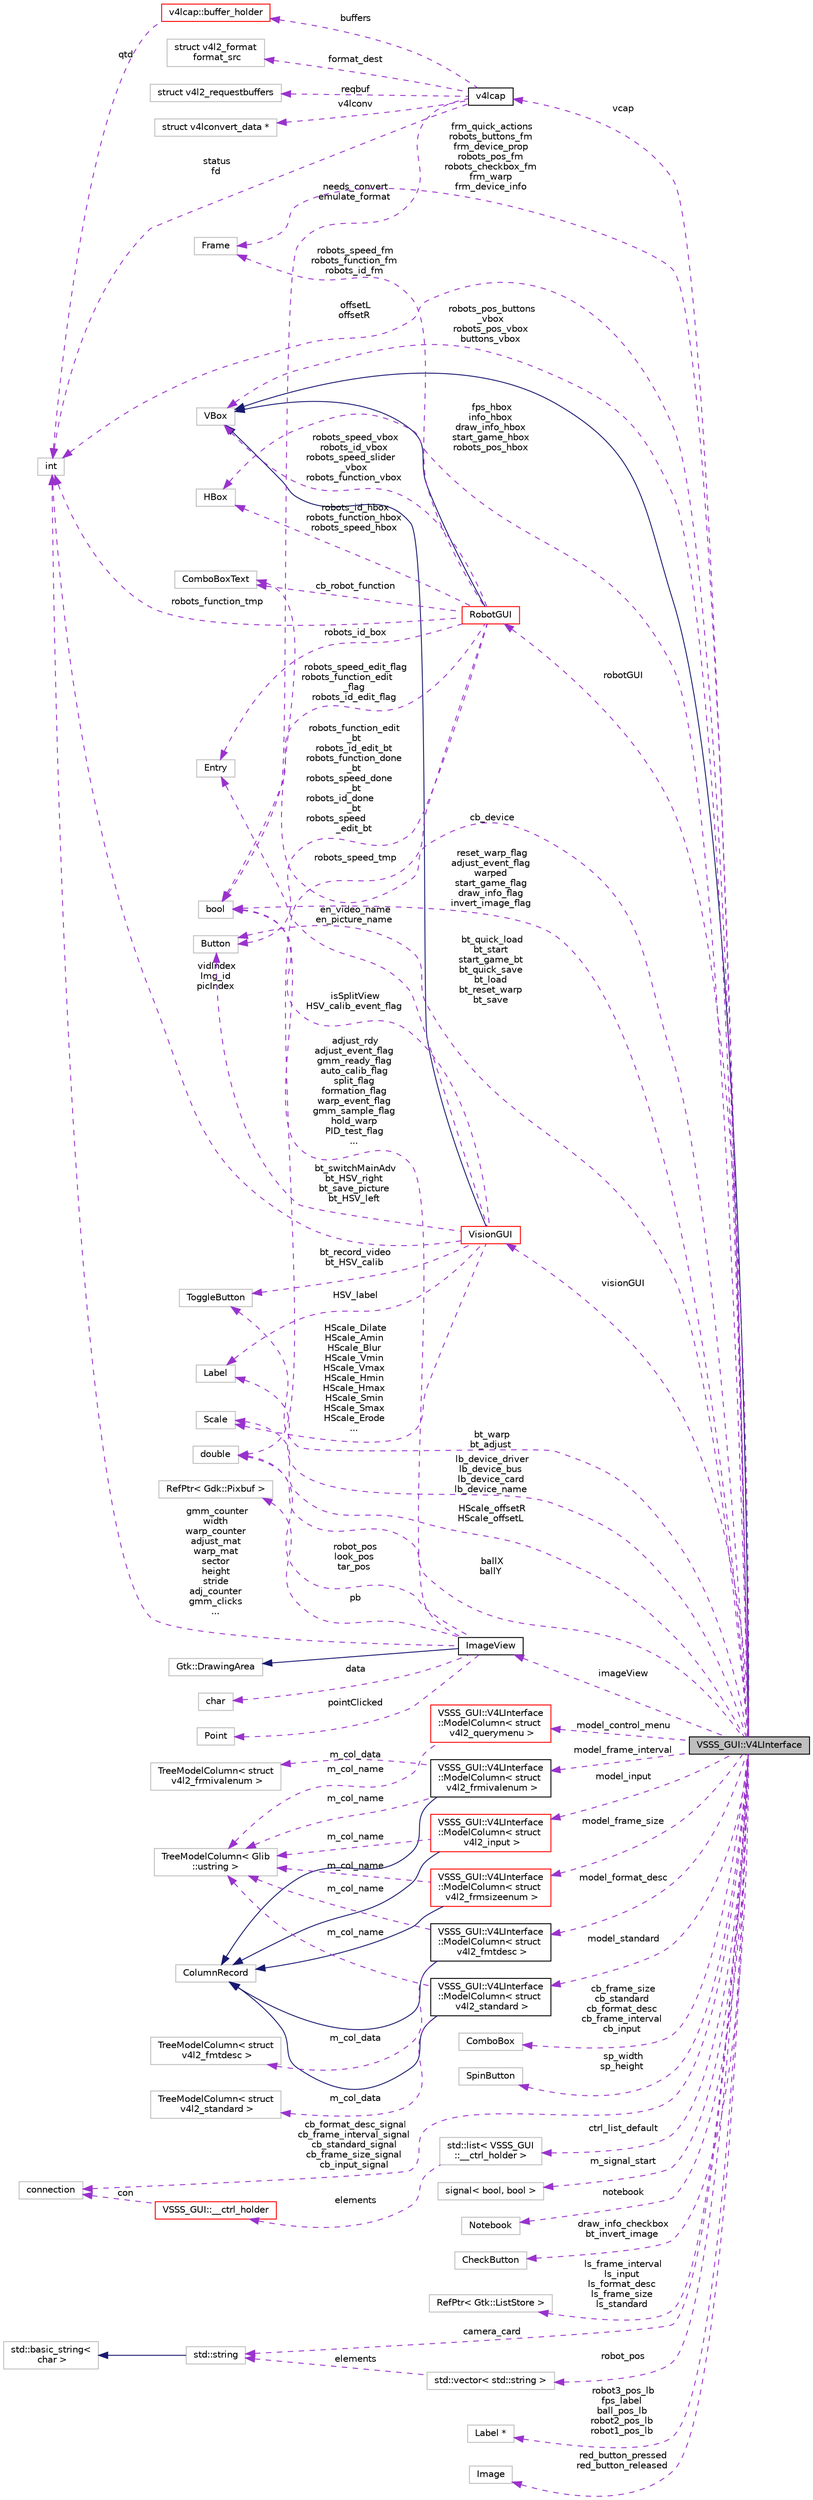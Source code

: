 digraph "VSSS_GUI::V4LInterface"
{
 // INTERACTIVE_SVG=YES
  edge [fontname="Helvetica",fontsize="10",labelfontname="Helvetica",labelfontsize="10"];
  node [fontname="Helvetica",fontsize="10",shape=record];
  rankdir="LR";
  Node2 [label="VSSS_GUI::V4LInterface",height=0.2,width=0.4,color="black", fillcolor="grey75", style="filled", fontcolor="black"];
  Node3 -> Node2 [dir="back",color="midnightblue",fontsize="10",style="solid",fontname="Helvetica"];
  Node3 [label="VBox",height=0.2,width=0.4,color="grey75", fillcolor="white", style="filled"];
  Node4 -> Node2 [dir="back",color="darkorchid3",fontsize="10",style="dashed",label=" model_frame_interval" ,fontname="Helvetica"];
  Node4 [label="VSSS_GUI::V4LInterface\l::ModelColumn\< struct\l v4l2_frmivalenum \>",height=0.2,width=0.4,color="black", fillcolor="white", style="filled",URL="$class_v_s_s_s___g_u_i_1_1_v4_l_interface_1_1_model_column.html"];
  Node5 -> Node4 [dir="back",color="midnightblue",fontsize="10",style="solid",fontname="Helvetica"];
  Node5 [label="ColumnRecord",height=0.2,width=0.4,color="grey75", fillcolor="white", style="filled"];
  Node6 -> Node4 [dir="back",color="darkorchid3",fontsize="10",style="dashed",label=" m_col_name" ,fontname="Helvetica"];
  Node6 [label="TreeModelColumn\< Glib\l::ustring \>",height=0.2,width=0.4,color="grey75", fillcolor="white", style="filled"];
  Node7 -> Node4 [dir="back",color="darkorchid3",fontsize="10",style="dashed",label=" m_col_data" ,fontname="Helvetica"];
  Node7 [label="TreeModelColumn\< struct\l v4l2_frmivalenum \>",height=0.2,width=0.4,color="grey75", fillcolor="white", style="filled"];
  Node8 -> Node2 [dir="back",color="darkorchid3",fontsize="10",style="dashed",label=" ballX\nballY" ,fontname="Helvetica"];
  Node8 [label="double",height=0.2,width=0.4,color="grey75", fillcolor="white", style="filled"];
  Node9 -> Node2 [dir="back",color="darkorchid3",fontsize="10",style="dashed",label=" imageView" ,fontname="Helvetica"];
  Node9 [label="ImageView",height=0.2,width=0.4,color="black", fillcolor="white", style="filled",URL="$class_image_view.html"];
  Node10 -> Node9 [dir="back",color="midnightblue",fontsize="10",style="solid",fontname="Helvetica"];
  Node10 [label="Gtk::DrawingArea",height=0.2,width=0.4,color="grey75", fillcolor="white", style="filled"];
  Node11 -> Node9 [dir="back",color="darkorchid3",fontsize="10",style="dashed",label=" pointClicked" ,fontname="Helvetica"];
  Node11 [label="Point",height=0.2,width=0.4,color="grey75", fillcolor="white", style="filled"];
  Node8 -> Node9 [dir="back",color="darkorchid3",fontsize="10",style="dashed",label=" robot_pos\nlook_pos\ntar_pos" ,fontname="Helvetica"];
  Node12 -> Node9 [dir="back",color="darkorchid3",fontsize="10",style="dashed",label=" data" ,fontname="Helvetica"];
  Node12 [label="char",height=0.2,width=0.4,color="grey75", fillcolor="white", style="filled"];
  Node13 -> Node9 [dir="back",color="darkorchid3",fontsize="10",style="dashed",label=" gmm_counter\nwidth\nwarp_counter\nadjust_mat\nwarp_mat\nsector\nheight\nstride\nadj_counter\ngmm_clicks\n..." ,fontname="Helvetica"];
  Node13 [label="int",height=0.2,width=0.4,color="grey75", fillcolor="white", style="filled"];
  Node14 -> Node9 [dir="back",color="darkorchid3",fontsize="10",style="dashed",label=" adjust_rdy\nadjust_event_flag\ngmm_ready_flag\nauto_calib_flag\nsplit_flag\nformation_flag\nwarp_event_flag\ngmm_sample_flag\nhold_warp\nPID_test_flag\n..." ,fontname="Helvetica"];
  Node14 [label="bool",height=0.2,width=0.4,color="grey75", fillcolor="white", style="filled"];
  Node15 -> Node9 [dir="back",color="darkorchid3",fontsize="10",style="dashed",label=" pb" ,fontname="Helvetica"];
  Node15 [label="RefPtr\< Gdk::Pixbuf \>",height=0.2,width=0.4,color="grey75", fillcolor="white", style="filled"];
  Node16 -> Node2 [dir="back",color="darkorchid3",fontsize="10",style="dashed",label=" model_format_desc" ,fontname="Helvetica"];
  Node16 [label="VSSS_GUI::V4LInterface\l::ModelColumn\< struct\l v4l2_fmtdesc \>",height=0.2,width=0.4,color="black", fillcolor="white", style="filled",URL="$class_v_s_s_s___g_u_i_1_1_v4_l_interface_1_1_model_column.html"];
  Node5 -> Node16 [dir="back",color="midnightblue",fontsize="10",style="solid",fontname="Helvetica"];
  Node17 -> Node16 [dir="back",color="darkorchid3",fontsize="10",style="dashed",label=" m_col_data" ,fontname="Helvetica"];
  Node17 [label="TreeModelColumn\< struct\l v4l2_fmtdesc \>",height=0.2,width=0.4,color="grey75", fillcolor="white", style="filled"];
  Node6 -> Node16 [dir="back",color="darkorchid3",fontsize="10",style="dashed",label=" m_col_name" ,fontname="Helvetica"];
  Node18 -> Node2 [dir="back",color="darkorchid3",fontsize="10",style="dashed",label=" cb_frame_size\ncb_standard\ncb_format_desc\ncb_frame_interval\ncb_input" ,fontname="Helvetica"];
  Node18 [label="ComboBox",height=0.2,width=0.4,color="grey75", fillcolor="white", style="filled"];
  Node19 -> Node2 [dir="back",color="darkorchid3",fontsize="10",style="dashed",label=" sp_width\nsp_height" ,fontname="Helvetica"];
  Node19 [label="SpinButton",height=0.2,width=0.4,color="grey75", fillcolor="white", style="filled"];
  Node20 -> Node2 [dir="back",color="darkorchid3",fontsize="10",style="dashed",label=" cb_format_desc_signal\ncb_frame_interval_signal\ncb_standard_signal\ncb_frame_size_signal\ncb_input_signal" ,fontname="Helvetica"];
  Node20 [label="connection",height=0.2,width=0.4,color="grey75", fillcolor="white", style="filled"];
  Node21 -> Node2 [dir="back",color="darkorchid3",fontsize="10",style="dashed",label=" model_standard" ,fontname="Helvetica"];
  Node21 [label="VSSS_GUI::V4LInterface\l::ModelColumn\< struct\l v4l2_standard \>",height=0.2,width=0.4,color="black", fillcolor="white", style="filled",URL="$class_v_s_s_s___g_u_i_1_1_v4_l_interface_1_1_model_column.html"];
  Node5 -> Node21 [dir="back",color="midnightblue",fontsize="10",style="solid",fontname="Helvetica"];
  Node6 -> Node21 [dir="back",color="darkorchid3",fontsize="10",style="dashed",label=" m_col_name" ,fontname="Helvetica"];
  Node22 -> Node21 [dir="back",color="darkorchid3",fontsize="10",style="dashed",label=" m_col_data" ,fontname="Helvetica"];
  Node22 [label="TreeModelColumn\< struct\l v4l2_standard \>",height=0.2,width=0.4,color="grey75", fillcolor="white", style="filled"];
  Node23 -> Node2 [dir="back",color="darkorchid3",fontsize="10",style="dashed",label=" lb_device_driver\nlb_device_bus\nlb_device_card\nlb_device_name" ,fontname="Helvetica"];
  Node23 [label="Label",height=0.2,width=0.4,color="grey75", fillcolor="white", style="filled"];
  Node24 -> Node2 [dir="back",color="darkorchid3",fontsize="10",style="dashed",label=" m_signal_start" ,fontname="Helvetica"];
  Node24 [label="signal\< bool, bool \>",height=0.2,width=0.4,color="grey75", fillcolor="white", style="filled"];
  Node3 -> Node2 [dir="back",color="darkorchid3",fontsize="10",style="dashed",label=" robots_pos_buttons\l_vbox\nrobots_pos_vbox\nbuttons_vbox" ,fontname="Helvetica"];
  Node25 -> Node2 [dir="back",color="darkorchid3",fontsize="10",style="dashed",label=" notebook" ,fontname="Helvetica"];
  Node25 [label="Notebook",height=0.2,width=0.4,color="grey75", fillcolor="white", style="filled"];
  Node26 -> Node2 [dir="back",color="darkorchid3",fontsize="10",style="dashed",label=" vcap" ,fontname="Helvetica"];
  Node26 [label="v4lcap",height=0.2,width=0.4,color="black", fillcolor="white", style="filled",URL="$classv4lcap.html"];
  Node27 -> Node26 [dir="back",color="darkorchid3",fontsize="10",style="dashed",label=" v4lconv" ,fontname="Helvetica"];
  Node27 [label="struct v4lconvert_data *",height=0.2,width=0.4,color="grey75", fillcolor="white", style="filled"];
  Node28 -> Node26 [dir="back",color="darkorchid3",fontsize="10",style="dashed",label=" format_dest" ,fontname="Helvetica"];
  Node28 [label="struct v4l2_format\l format_src",height=0.2,width=0.4,color="grey75", fillcolor="white", style="filled"];
  Node13 -> Node26 [dir="back",color="darkorchid3",fontsize="10",style="dashed",label=" status\nfd" ,fontname="Helvetica"];
  Node14 -> Node26 [dir="back",color="darkorchid3",fontsize="10",style="dashed",label=" needs_convert\nemulate_format" ,fontname="Helvetica"];
  Node29 -> Node26 [dir="back",color="darkorchid3",fontsize="10",style="dashed",label=" reqbuf" ,fontname="Helvetica"];
  Node29 [label="struct v4l2_requestbuffers",height=0.2,width=0.4,color="grey75", fillcolor="white", style="filled"];
  Node30 -> Node26 [dir="back",color="darkorchid3",fontsize="10",style="dashed",label=" buffers" ,fontname="Helvetica"];
  Node30 [label="v4lcap::buffer_holder",height=0.2,width=0.4,color="red", fillcolor="white", style="filled",URL="$structv4lcap_1_1buffer__holder.html"];
  Node13 -> Node30 [dir="back",color="darkorchid3",fontsize="10",style="dashed",label=" qtd" ,fontname="Helvetica"];
  Node34 -> Node2 [dir="back",color="darkorchid3",fontsize="10",style="dashed",label=" frm_quick_actions\nrobots_buttons_fm\nfrm_device_prop\nrobots_pos_fm\nrobots_checkbox_fm\nfrm_warp\nfrm_device_info" ,fontname="Helvetica"];
  Node34 [label="Frame",height=0.2,width=0.4,color="grey75", fillcolor="white", style="filled"];
  Node13 -> Node2 [dir="back",color="darkorchid3",fontsize="10",style="dashed",label=" offsetL\noffsetR" ,fontname="Helvetica"];
  Node35 -> Node2 [dir="back",color="darkorchid3",fontsize="10",style="dashed",label=" draw_info_checkbox\nbt_invert_image" ,fontname="Helvetica"];
  Node35 [label="CheckButton",height=0.2,width=0.4,color="grey75", fillcolor="white", style="filled"];
  Node36 -> Node2 [dir="back",color="darkorchid3",fontsize="10",style="dashed",label=" ls_frame_interval\nls_input\nls_format_desc\nls_frame_size\nls_standard" ,fontname="Helvetica"];
  Node36 [label="RefPtr\< Gtk::ListStore \>",height=0.2,width=0.4,color="grey75", fillcolor="white", style="filled"];
  Node37 -> Node2 [dir="back",color="darkorchid3",fontsize="10",style="dashed",label=" fps_hbox\ninfo_hbox\ndraw_info_hbox\nstart_game_hbox\nrobots_pos_hbox" ,fontname="Helvetica"];
  Node37 [label="HBox",height=0.2,width=0.4,color="grey75", fillcolor="white", style="filled"];
  Node14 -> Node2 [dir="back",color="darkorchid3",fontsize="10",style="dashed",label=" reset_warp_flag\nadjust_event_flag\nwarped\nstart_game_flag\ndraw_info_flag\ninvert_image_flag" ,fontname="Helvetica"];
  Node38 -> Node2 [dir="back",color="darkorchid3",fontsize="10",style="dashed",label=" ctrl_list_default" ,fontname="Helvetica"];
  Node38 [label="std::list\< VSSS_GUI\l::__ctrl_holder \>",height=0.2,width=0.4,color="grey75", fillcolor="white", style="filled"];
  Node39 -> Node38 [dir="back",color="darkorchid3",fontsize="10",style="dashed",label=" elements" ,fontname="Helvetica"];
  Node39 [label="VSSS_GUI::__ctrl_holder",height=0.2,width=0.4,color="red", fillcolor="white", style="filled",URL="$struct_v_s_s_s___g_u_i_1_1____ctrl__holder.html"];
  Node20 -> Node39 [dir="back",color="darkorchid3",fontsize="10",style="dashed",label=" con" ,fontname="Helvetica"];
  Node42 -> Node2 [dir="back",color="darkorchid3",fontsize="10",style="dashed",label=" camera_card" ,fontname="Helvetica"];
  Node42 [label="std::string",height=0.2,width=0.4,color="grey75", fillcolor="white", style="filled",tooltip="STL class. "];
  Node43 -> Node42 [dir="back",color="midnightblue",fontsize="10",style="solid",fontname="Helvetica"];
  Node43 [label="std::basic_string\<\l char \>",height=0.2,width=0.4,color="grey75", fillcolor="white", style="filled",tooltip="STL class. "];
  Node44 -> Node2 [dir="back",color="darkorchid3",fontsize="10",style="dashed",label=" visionGUI" ,fontname="Helvetica"];
  Node44 [label="VisionGUI",height=0.2,width=0.4,color="red", fillcolor="white", style="filled",URL="$class_vision_g_u_i.html"];
  Node3 -> Node44 [dir="back",color="midnightblue",fontsize="10",style="solid",fontname="Helvetica"];
  Node23 -> Node44 [dir="back",color="darkorchid3",fontsize="10",style="dashed",label=" HSV_label" ,fontname="Helvetica"];
  Node45 -> Node44 [dir="back",color="darkorchid3",fontsize="10",style="dashed",label=" en_video_name\nen_picture_name" ,fontname="Helvetica"];
  Node45 [label="Entry",height=0.2,width=0.4,color="grey75", fillcolor="white", style="filled"];
  Node13 -> Node44 [dir="back",color="darkorchid3",fontsize="10",style="dashed",label=" vidIndex\nImg_id\npicIndex" ,fontname="Helvetica"];
  Node14 -> Node44 [dir="back",color="darkorchid3",fontsize="10",style="dashed",label=" isSplitView\nHSV_calib_event_flag" ,fontname="Helvetica"];
  Node55 -> Node44 [dir="back",color="darkorchid3",fontsize="10",style="dashed",label=" HScale_Dilate\nHScale_Amin\nHScale_Blur\nHScale_Vmin\nHScale_Vmax\nHScale_Hmin\nHScale_Hmax\nHScale_Smin\nHScale_Smax\nHScale_Erode\n..." ,fontname="Helvetica"];
  Node55 [label="Scale",height=0.2,width=0.4,color="grey75", fillcolor="white", style="filled"];
  Node56 -> Node44 [dir="back",color="darkorchid3",fontsize="10",style="dashed",label=" bt_switchMainAdv\nbt_HSV_right\nbt_save_picture\nbt_HSV_left" ,fontname="Helvetica"];
  Node56 [label="Button",height=0.2,width=0.4,color="grey75", fillcolor="white", style="filled"];
  Node57 -> Node44 [dir="back",color="darkorchid3",fontsize="10",style="dashed",label=" bt_record_video\nbt_HSV_calib" ,fontname="Helvetica"];
  Node57 [label="ToggleButton",height=0.2,width=0.4,color="grey75", fillcolor="white", style="filled"];
  Node58 -> Node2 [dir="back",color="darkorchid3",fontsize="10",style="dashed",label=" cb_device" ,fontname="Helvetica"];
  Node58 [label="ComboBoxText",height=0.2,width=0.4,color="grey75", fillcolor="white", style="filled"];
  Node55 -> Node2 [dir="back",color="darkorchid3",fontsize="10",style="dashed",label=" HScale_offsetR\nHScale_offsetL" ,fontname="Helvetica"];
  Node59 -> Node2 [dir="back",color="darkorchid3",fontsize="10",style="dashed",label=" robot3_pos_lb\nfps_label\nball_pos_lb\nrobot2_pos_lb\nrobot1_pos_lb" ,fontname="Helvetica"];
  Node59 [label="Label *",height=0.2,width=0.4,color="grey75", fillcolor="white", style="filled"];
  Node60 -> Node2 [dir="back",color="darkorchid3",fontsize="10",style="dashed",label=" robotGUI" ,fontname="Helvetica"];
  Node60 [label="RobotGUI",height=0.2,width=0.4,color="red", fillcolor="white", style="filled",URL="$class_robot_g_u_i.html"];
  Node3 -> Node60 [dir="back",color="midnightblue",fontsize="10",style="solid",fontname="Helvetica"];
  Node8 -> Node60 [dir="back",color="darkorchid3",fontsize="10",style="dashed",label=" robots_speed_tmp" ,fontname="Helvetica"];
  Node3 -> Node60 [dir="back",color="darkorchid3",fontsize="10",style="dashed",label=" robots_speed_vbox\nrobots_id_vbox\nrobots_speed_slider\l_vbox\nrobots_function_vbox" ,fontname="Helvetica"];
  Node45 -> Node60 [dir="back",color="darkorchid3",fontsize="10",style="dashed",label=" robots_id_box" ,fontname="Helvetica"];
  Node34 -> Node60 [dir="back",color="darkorchid3",fontsize="10",style="dashed",label=" robots_speed_fm\nrobots_function_fm\nrobots_id_fm" ,fontname="Helvetica"];
  Node13 -> Node60 [dir="back",color="darkorchid3",fontsize="10",style="dashed",label=" robots_function_tmp" ,fontname="Helvetica"];
  Node37 -> Node60 [dir="back",color="darkorchid3",fontsize="10",style="dashed",label=" robots_id_hbox\nrobots_function_hbox\nrobots_speed_hbox" ,fontname="Helvetica"];
  Node14 -> Node60 [dir="back",color="darkorchid3",fontsize="10",style="dashed",label=" robots_speed_edit_flag\nrobots_function_edit\l_flag\nrobots_id_edit_flag" ,fontname="Helvetica"];
  Node58 -> Node60 [dir="back",color="darkorchid3",fontsize="10",style="dashed",label=" cb_robot_function" ,fontname="Helvetica"];
  Node56 -> Node60 [dir="back",color="darkorchid3",fontsize="10",style="dashed",label=" robots_function_edit\l_bt\nrobots_id_edit_bt\nrobots_function_done\l_bt\nrobots_speed_done\l_bt\nrobots_id_done\l_bt\nrobots_speed\l_edit_bt" ,fontname="Helvetica"];
  Node65 -> Node2 [dir="back",color="darkorchid3",fontsize="10",style="dashed",label=" model_control_menu" ,fontname="Helvetica"];
  Node65 [label="VSSS_GUI::V4LInterface\l::ModelColumn\< struct\l v4l2_querymenu \>",height=0.2,width=0.4,color="red", fillcolor="white", style="filled",URL="$class_v_s_s_s___g_u_i_1_1_v4_l_interface_1_1_model_column.html"];
  Node6 -> Node65 [dir="back",color="darkorchid3",fontsize="10",style="dashed",label=" m_col_name" ,fontname="Helvetica"];
  Node56 -> Node2 [dir="back",color="darkorchid3",fontsize="10",style="dashed",label=" bt_quick_load\nbt_start\nstart_game_bt\nbt_quick_save\nbt_load\nbt_reset_warp\nbt_save" ,fontname="Helvetica"];
  Node68 -> Node2 [dir="back",color="darkorchid3",fontsize="10",style="dashed",label=" red_button_pressed\nred_button_released" ,fontname="Helvetica"];
  Node68 [label="Image",height=0.2,width=0.4,color="grey75", fillcolor="white", style="filled"];
  Node69 -> Node2 [dir="back",color="darkorchid3",fontsize="10",style="dashed",label=" model_input" ,fontname="Helvetica"];
  Node69 [label="VSSS_GUI::V4LInterface\l::ModelColumn\< struct\l v4l2_input \>",height=0.2,width=0.4,color="red", fillcolor="white", style="filled",URL="$class_v_s_s_s___g_u_i_1_1_v4_l_interface_1_1_model_column.html"];
  Node5 -> Node69 [dir="back",color="midnightblue",fontsize="10",style="solid",fontname="Helvetica"];
  Node6 -> Node69 [dir="back",color="darkorchid3",fontsize="10",style="dashed",label=" m_col_name" ,fontname="Helvetica"];
  Node57 -> Node2 [dir="back",color="darkorchid3",fontsize="10",style="dashed",label=" bt_warp\nbt_adjust" ,fontname="Helvetica"];
  Node71 -> Node2 [dir="back",color="darkorchid3",fontsize="10",style="dashed",label=" robot_pos" ,fontname="Helvetica"];
  Node71 [label="std::vector\< std::string \>",height=0.2,width=0.4,color="grey75", fillcolor="white", style="filled"];
  Node42 -> Node71 [dir="back",color="darkorchid3",fontsize="10",style="dashed",label=" elements" ,fontname="Helvetica"];
  Node72 -> Node2 [dir="back",color="darkorchid3",fontsize="10",style="dashed",label=" model_frame_size" ,fontname="Helvetica"];
  Node72 [label="VSSS_GUI::V4LInterface\l::ModelColumn\< struct\l v4l2_frmsizeenum \>",height=0.2,width=0.4,color="red", fillcolor="white", style="filled",URL="$class_v_s_s_s___g_u_i_1_1_v4_l_interface_1_1_model_column.html"];
  Node5 -> Node72 [dir="back",color="midnightblue",fontsize="10",style="solid",fontname="Helvetica"];
  Node6 -> Node72 [dir="back",color="darkorchid3",fontsize="10",style="dashed",label=" m_col_name" ,fontname="Helvetica"];
}
